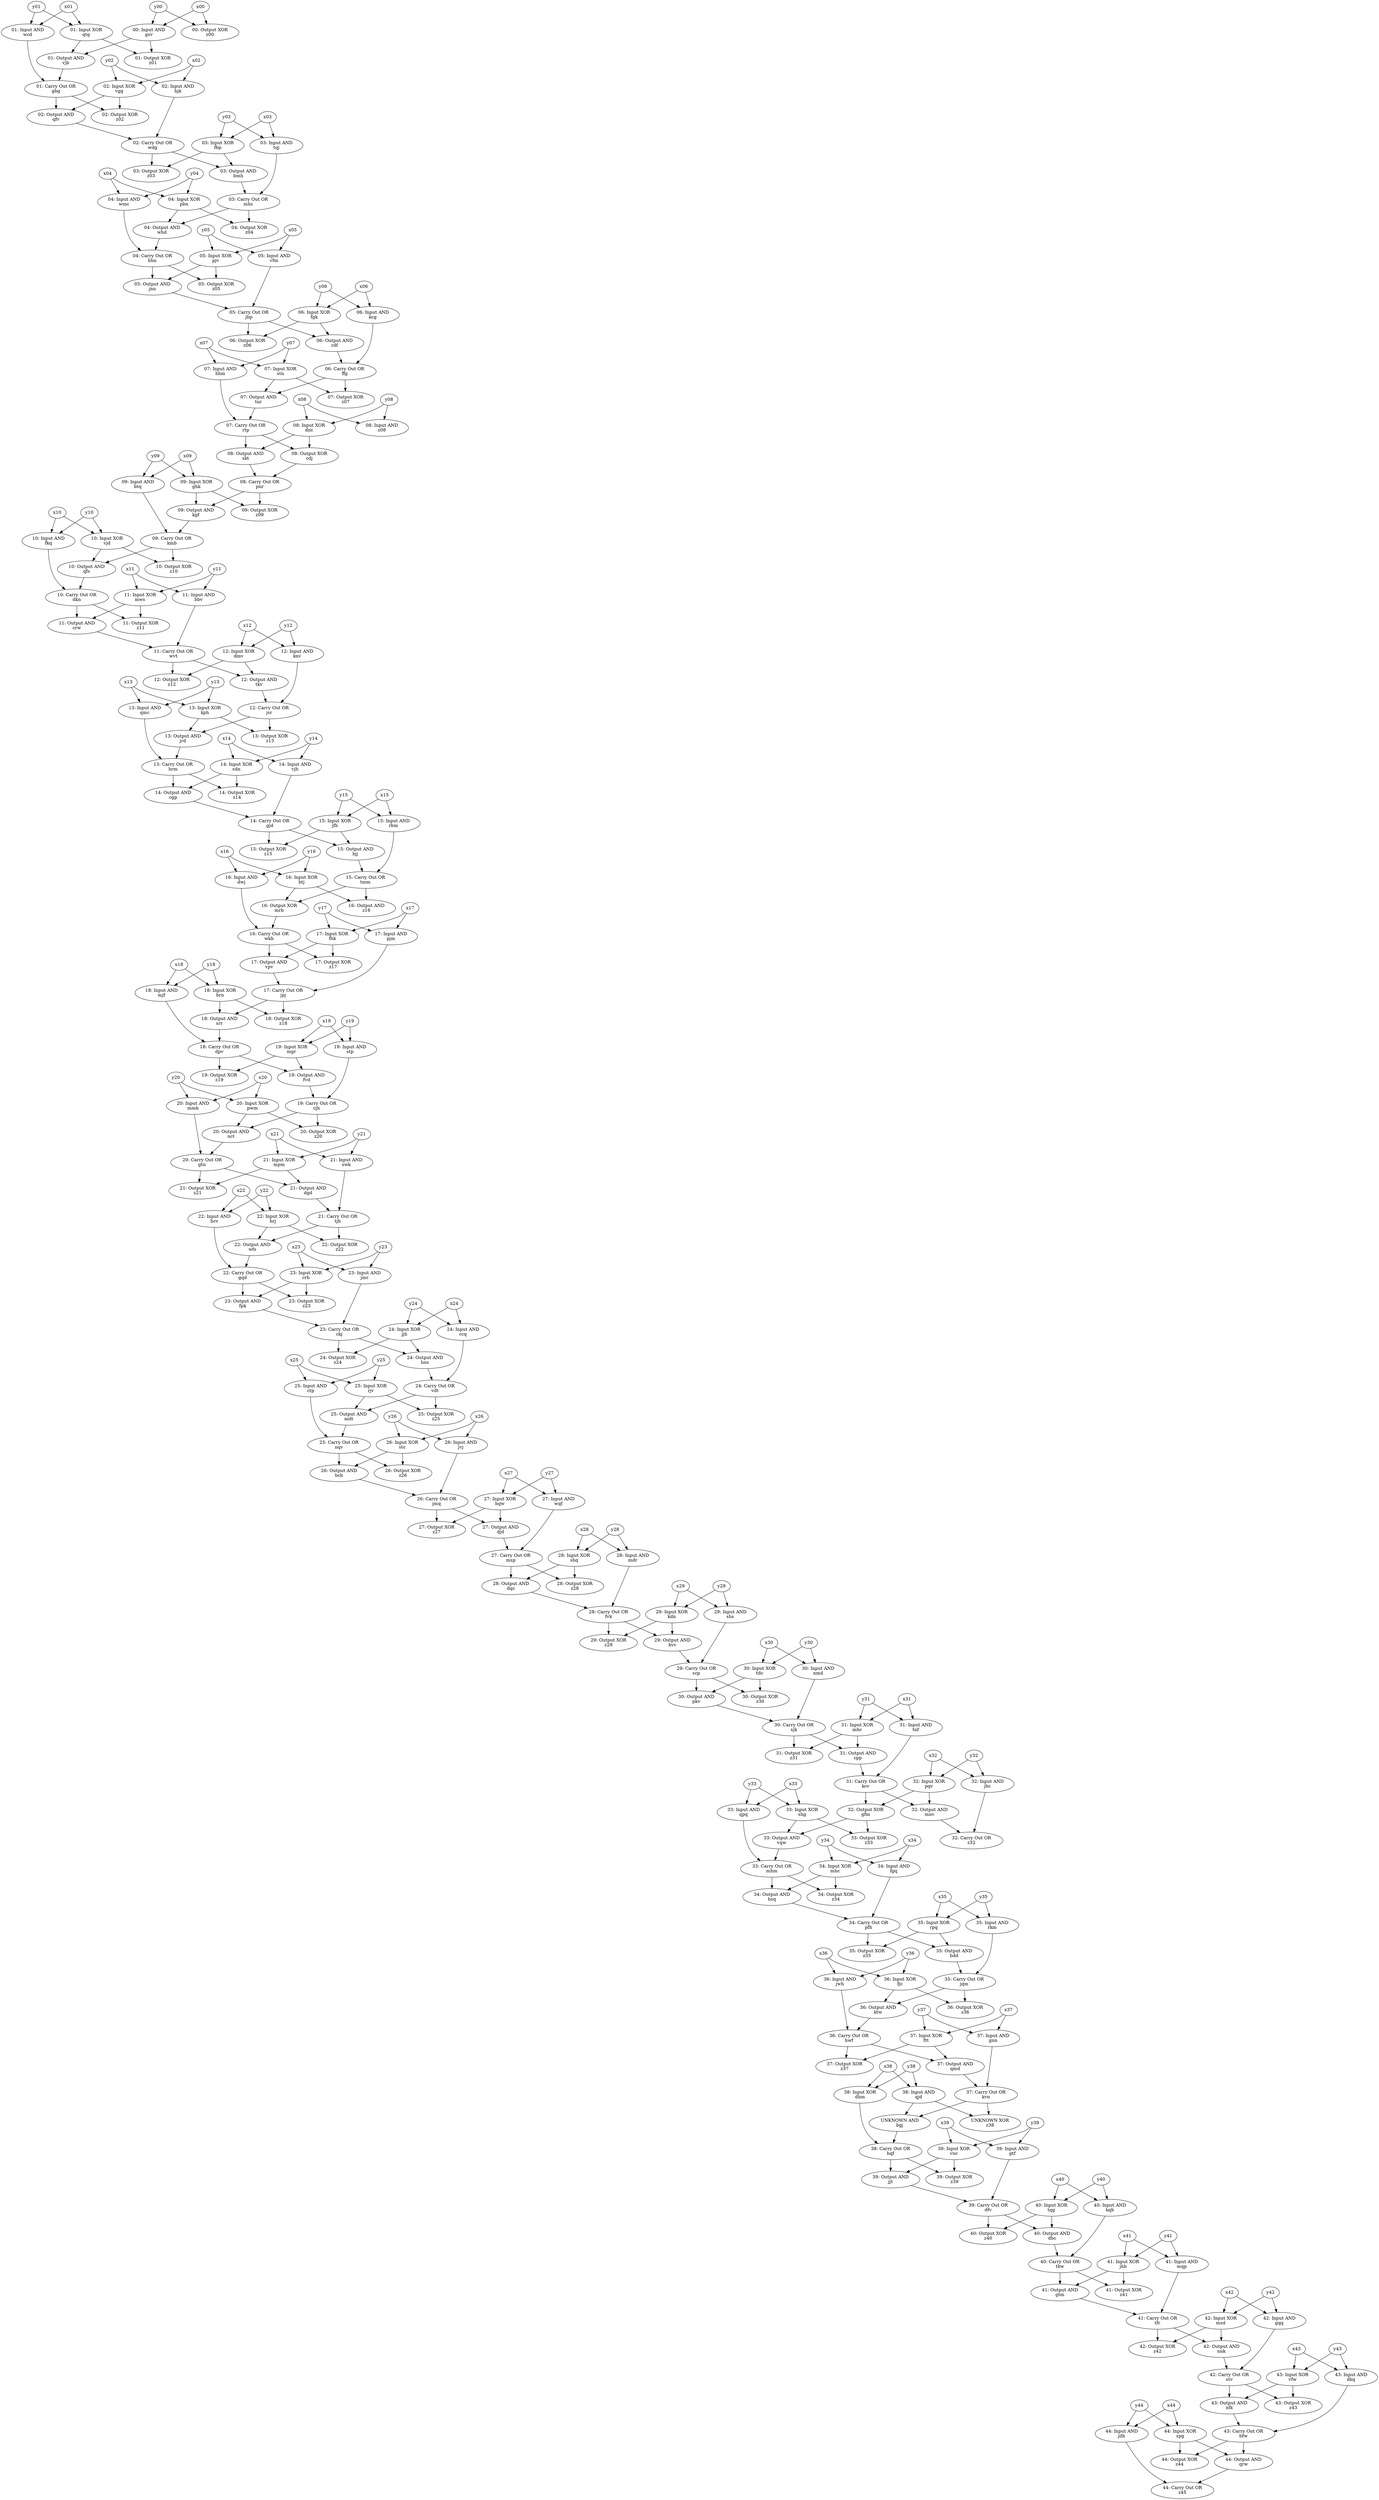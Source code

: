 
digraph G {
gjd -> bjj;
jfh -> bjj;
bjj[label="15: Output AND\nbjj"];

gqq -> stv;
nnk -> stv;
stv[label="42: Carry Out OR\nstv"];

ctp -> nqv;
mdt -> nqv;
nqv[label="25: Carry Out OR\nnqv"];

x01 -> wcd;
y01 -> wcd;
wcd[label="01: Input AND\nwcd"];

scp -> pkv;
tdc -> pkv;
pkv[label="30: Output AND\npkv"];

x43 -> dkq;
y43 -> dkq;
dkq[label="43: Input AND\ndkq"];

x09 -> ghk;
y09 -> ghk;
ghk[label="09: Input XOR\nghk"];

y21 -> mpm;
x21 -> mpm;
mpm[label="21: Input XOR\nmpm"];

kmb -> qfs;
vjd -> qfs;
qfs[label="10: Output AND\nqfs"];

x29 -> shs;
y29 -> shs;
shs[label="29: Input AND\nshs"];

x40 -> kqh;
y40 -> kqh;
kqh[label="40: Input AND\nkqh"];

y39 -> gtf;
x39 -> gtf;
gtf[label="39: Input AND\ngtf"];

y23 -> jmr;
x23 -> jmr;
jmr[label="23: Input AND\njmr"];

y24 -> jjh;
x24 -> jjh;
jjh[label="24: Input XOR\njjh"];

dmv -> z12;
wvt -> z12;
z12[label="12: Output XOR\nz12"];

y34 -> fgq;
x34 -> fgq;
fgq[label="34: Input AND\nfgq"];

y13 -> qmc;
x13 -> qmc;
qmc[label="13: Input AND\nqmc"];

hqw -> djd;
jmq -> djd;
djd[label="27: Output AND\ndjd"];

gnn -> kvn;
qmd -> kvn;
kvn[label="37: Carry Out OR\nkvn"];

tjh -> z22;
hrj -> z22;
z22[label="22: Output XOR\nz22"];

msp -> z28;
shq -> z28;
z28[label="28: Output XOR\nz28"];

y16 -> btj;
x16 -> btj;
btj[label="16: Input XOR\nbtj"];

pbn -> z04;
mhs -> z04;
z04[label="04: Output XOR\nz04"];

djd -> msp;
wqf -> msp;
msp[label="27: Carry Out OR\nmsp"];

y17 -> fhk;
x17 -> fhk;
fhk[label="17: Input XOR\nfhk"];

rpq -> z35;
pfh -> z35;
z35[label="35: Output XOR\nz35"];

cgp -> gjd;
vjh -> gjd;
gjd[label="14: Carry Out OR\ngjd"];

y44 -> spg;
x44 -> spg;
spg[label="44: Input XOR\nspg"];

x44 -> jdh;
y44 -> jdh;
jdh[label="44: Input AND\njdh"];

btj -> z16;
tmm -> z16;
z16[label="16: Output AND\nz16"];

sjk -> cpp;
mbc -> cpp;
cpp[label="31: Output AND\ncpp"];

swk -> tjh;
dgd -> tjh;
tjh[label="21: Carry Out OR\ntjh"];

hcv -> gqd;
wfs -> gqd;
gqd[label="22: Carry Out OR\ngqd"];

nct -> gtn;
mmk -> gtn;
gtn[label="20: Carry Out OR\ngtn"];

dwj -> wkh;
mrb -> wkh;
wkh[label="16: Carry Out OR\nwkh"];

x37 -> gnn;
y37 -> gnn;
gnn[label="37: Input AND\ngnn"];

x38 -> qjd;
y38 -> qjd;
qjd[label="38: Input AND\nqjd"];

vfw -> nfk;
stv -> nfk;
nfk[label="43: Output AND\nnfk"];

kvn -> z38;
qjd -> z38;
z38[label="UNKNOWN XOR\nz38"];

btj -> mrb;
tmm -> mrb;
mrb[label="16: Output XOR\nmrb"];

sdn -> cgp;
hrm -> cgp;
cgp[label="14: Output AND\ncgp"];

sdn -> z14;
hrm -> z14;
z14[label="14: Output XOR\nz14"];

y16 -> dwj;
x16 -> dwj;
dwj[label="16: Input AND\ndwj"];

kph -> jrd;
jsr -> jrd;
jrd[label="13: Output AND\njrd"];

rdf -> ffg;
kcg -> ffg;
ffg[label="06: Carry Out OR\nffg"];

dpv -> z19;
mgr -> z19;
z19[label="19: Output XOR\nz19"];

y10 -> fkq;
x10 -> fkq;
fkq[label="10: Input AND\nfkq"];

y33 -> qpq;
x33 -> qpq;
qpq[label="33: Input AND\nqpq"];

y30 -> tdc;
x30 -> tdc;
tdc[label="30: Input XOR\ntdc"];

x26 -> jvj;
y26 -> jvj;
jvj[label="26: Input AND\njvj"];

x06 -> kcg;
y06 -> kcg;
kcg[label="06: Input AND\nkcg"];

gsv -> z01;
qtg -> z01;
z01[label="01: Output XOR\nz01"];

gbg -> z02;
vgg -> z02;
z02[label="02: Output XOR\nz02"];

jqm -> z36;
fjc -> z36;
z36[label="36: Output XOR\nz36"];

dbc -> tkw;
kqh -> tkw;
tkw[label="40: Carry Out OR\ntkw"];

shg -> vqw;
gfm -> vqw;
vqw[label="33: Output AND\nvqw"];

rbm -> tmm;
bjj -> tmm;
tmm[label="15: Carry Out OR\ntmm"];

dkn -> crw;
mws -> crw;
crw[label="11: Output AND\ncrw"];

x11 -> mws;
y11 -> mws;
mws[label="11: Input XOR\nmws"];

y30 -> nmd;
x30 -> nmd;
nmd[label="30: Input AND\nnmd"];

y19 -> stp;
x19 -> stp;
stp[label="19: Input AND\nstp"];

vdt -> z25;
rjv -> z25;
z25[label="25: Output XOR\nz25"];

x07 -> hhm;
y07 -> hhm;
hhm[label="07: Input AND\nhhm"];

jdh -> z45;
qrw -> z45;
z45[label="44: Carry Out OR\nz45"];

x32 -> pqv;
y32 -> pqv;
pqv[label="32: Input XOR\npqv"];

x42 -> gqq;
y42 -> gqq;
gqq[label="42: Input AND\ngqq"];

brn -> srr;
jpj -> srr;
srr[label="18: Output AND\nsrr"];

y09 -> btq;
x09 -> btq;
btq[label="09: Input AND\nbtq"];

y32 -> jbc;
x32 -> jbc;
jbc[label="32: Input AND\njbc"];

tkw -> gtm;
jhb -> gtm;
gtm[label="41: Output AND\ngtm"];

x12 -> dmv;
y12 -> dmv;
dmv[label="12: Input XOR\ndmv"];

x33 -> shg;
y33 -> shg;
shg[label="33: Input XOR\nshg"];

pnr -> kgf;
ghk -> kgf;
kgf[label="09: Output AND\nkgf"];

y39 -> vnc;
x39 -> vnc;
vnc[label="39: Input XOR\nvnc"];

pwm -> nct;
cjh -> nct;
nct[label="20: Output AND\nnct"];

x20 -> pwm;
y20 -> pwm;
pwm[label="20: Input XOR\npwm"];

rjv -> mdt;
vdt -> mdt;
mdt[label="25: Output AND\nmdt"];

x15 -> rbm;
y15 -> rbm;
rbm[label="15: Input AND\nrbm"];

kvv -> scp;
shs -> scp;
scp[label="29: Carry Out OR\nscp"];

btq -> kmb;
kgf -> kmb;
kmb[label="09: Carry Out OR\nkmb"];

vjd -> z10;
kmb -> z10;
z10[label="10: Output XOR\nz10"];

x15 -> jfh;
y15 -> jfh;
jfh[label="15: Input XOR\njfh"];

dmv -> tkv;
wvt -> tkv;
tkv[label="12: Output AND\ntkv"];

fgk -> rdf;
jbp -> rdf;
rdf[label="06: Output AND\nrdf"];

jqm -> ktw;
fjc -> ktw;
ktw[label="36: Output AND\nktw"];

qfv -> wdg;
hjk -> wdg;
wdg[label="02: Carry Out OR\nwdg"];

dhm -> bqf;
bgj -> bqf;
bqf[label="38: Carry Out OR\nbqf"];

y03 -> tqj;
x03 -> tqj;
tqj[label="03: Input AND\ntqj"];

x02 -> hjk;
y02 -> hjk;
hjk[label="02: Input AND\nhjk"];

gbg -> qfv;
vgg -> qfv;
qfv[label="02: Output AND\nqfv"];

x18 -> mjf;
y18 -> mjf;
mjf[label="18: Input AND\nmjf"];

vpv -> jpj;
pjm -> jpj;
jpj[label="17: Carry Out OR\njpj"];

msd -> nnk;
tfr -> nnk;
nnk[label="42: Output AND\nnnk"];

y29 -> kdn;
x29 -> kdn;
kdn[label="29: Input XOR\nkdn"];

dkn -> z11;
mws -> z11;
z11[label="11: Output XOR\nz11"];

hqw -> z27;
jmq -> z27;
z27[label="27: Output XOR\nz27"];

y36 -> jwh;
x36 -> jwh;
jwh[label="36: Input AND\njwh"];

nmd -> sjk;
pkv -> sjk;
sjk[label="30: Carry Out OR\nsjk"];

jhb -> z41;
tkw -> z41;
z41[label="41: Output XOR\nz41"];

crb -> z23;
gqd -> z23;
z23[label="23: Output XOR\nz23"];

crb -> fpk;
gqd -> fpk;
fpk[label="23: Output AND\nfpk"];

y22 -> hrj;
x22 -> hrj;
hrj[label="22: Input XOR\nhrj"];

y31 -> mbc;
x31 -> mbc;
mbc[label="31: Input XOR\nmbc"];

tdc -> z30;
scp -> z30;
z30[label="30: Output XOR\nz30"];

x28 -> mdr;
y28 -> mdr;
mdr[label="28: Input AND\nmdr"];

stc -> bch;
nqv -> bch;
bch[label="26: Output AND\nbch"];

ftt -> z37;
hwf -> z37;
z37[label="37: Output XOR\nz37"];

y31 -> tnf;
x31 -> tnf;
tnf[label="31: Input AND\ntnf"];

qpq -> mhm;
vqw -> mhm;
mhm[label="33: Carry Out OR\nmhm"];

jsr -> z13;
kph -> z13;
z13[label="13: Output XOR\nz13"];

y43 -> vfw;
x43 -> vfw;
vfw[label="43: Input XOR\nvfw"];

y08 -> dnc;
x08 -> dnc;
dnc[label="08: Input XOR\ndnc"];

x22 -> hcv;
y22 -> hcv;
hcv[label="22: Input AND\nhcv"];

gfm -> z33;
shg -> z33;
z33[label="33: Output XOR\nz33"];

pwm -> z20;
cjh -> z20;
z20[label="20: Output XOR\nz20"];

x01 -> qtg;
y01 -> qtg;
qtg[label="01: Input XOR\nqtg"];

y11 -> bbv;
x11 -> bbv;
bbv[label="11: Input AND\nbbv"];

x38 -> dhm;
y38 -> dhm;
dhm[label="38: Input XOR\ndhm"];

y27 -> hqw;
x27 -> hqw;
hqw[label="27: Input XOR\nhqw"];

fvk -> kvv;
kdn -> kvv;
kvv[label="29: Output AND\nkvv"];

x12 -> knv;
y12 -> knv;
knv[label="12: Input AND\nknv"];

x35 -> rpq;
y35 -> rpq;
rpq[label="35: Input XOR\nrpq"];

x21 -> swk;
y21 -> swk;
swk[label="21: Input AND\nswk"];

y03 -> fbp;
x03 -> fbp;
fbp[label="03: Input XOR\nfbp"];

bmh -> mhs;
tqj -> mhs;
mhs[label="03: Carry Out OR\nmhs"];

stn -> tnr;
ffg -> tnr;
tnr[label="07: Output AND\ntnr"];

x37 -> ftt;
y37 -> ftt;
ftt[label="37: Input XOR\nftt"];

jrd -> hrm;
qmc -> hrm;
hrm[label="13: Carry Out OR\nhrm"];

gsv -> vjb;
qtg -> vjb;
vjb[label="01: Output AND\nvjb"];

wdg -> z03;
fbp -> z03;
z03[label="03: Output XOR\nz03"];

y19 -> mgr;
x19 -> mgr;
mgr[label="19: Input XOR\nmgr"];

kcv -> gfm;
pqv -> gfm;
gfm[label="32: Output XOR\ngfm"];

pqv -> mnv;
kcv -> mnv;
mnv[label="32: Output AND\nmnv"];

y35 -> rkm;
x35 -> rkm;
rkm[label="35: Input AND\nrkm"];

x40 -> tqg;
y40 -> tqg;
tqg[label="40: Input XOR\ntqg"];

tnr -> rtp;
hhm -> rtp;
rtp[label="07: Carry Out OR\nrtp"];

fpk -> ckj;
jmr -> ckj;
ckj[label="23: Carry Out OR\nckj"];

msd -> z42;
tfr -> z42;
z42[label="42: Output XOR\nz42"];

rkm -> jqm;
bdd -> jqm;
jqm[label="35: Carry Out OR\njqm"];

ckj -> hns;
jjh -> hns;
hns[label="24: Output AND\nhns"];

hwf -> qmd;
ftt -> qmd;
qmd[label="37: Output AND\nqmd"];

x05 -> pjv;
y05 -> pjv;
pjv[label="05: Input XOR\npjv"];

y25 -> ctp;
x25 -> ctp;
ctp[label="25: Input AND\nctp"];

y14 -> sdn;
x14 -> sdn;
sdn[label="14: Input XOR\nsdn"];

nfk -> bfw;
dkq -> bfw;
bfw[label="43: Carry Out OR\nbfw"];

x41 -> mqp;
y41 -> mqp;
mqp[label="41: Input AND\nmqp"];

dnc -> cdj;
rtp -> cdj;
cdj[label="08: Output XOR\ncdj"];

fhk -> vpv;
wkh -> vpv;
vpv[label="17: Output AND\nvpv"];

x23 -> crb;
y23 -> crb;
crb[label="23: Input XOR\ncrb"];

tqg -> dbc;
dfv -> dbc;
dbc[label="40: Output AND\ndbc"];

x17 -> pjm;
y17 -> pjm;
pjm[label="17: Input AND\npjm"];

x25 -> rjv;
y25 -> rjv;
rjv[label="25: Input XOR\nrjv"];

wmc -> bhn;
whd -> bhn;
bhn[label="04: Carry Out OR\nbhn"];

nqv -> z26;
stc -> z26;
z26[label="26: Output XOR\nz26"];

spg -> qrw;
bfw -> qrw;
qrw[label="44: Output AND\nqrw"];

jfh -> z15;
gjd -> z15;
z15[label="15: Output XOR\nz15"];

mpm -> z21;
gtn -> z21;
z21[label="21: Output XOR\nz21"];

y14 -> vjh;
x14 -> vjh;
vjh[label="14: Input AND\nvjh"];

bqf -> z39;
vnc -> z39;
z39[label="39: Output XOR\nz39"];

hsq -> pfh;
fgq -> pfh;
pfh[label="34: Carry Out OR\npfh"];

gtn -> dgd;
mpm -> dgd;
dgd[label="21: Output AND\ndgd"];

crw -> wvt;
bbv -> wvt;
wvt[label="11: Carry Out OR\nwvt"];

gtf -> dfv;
jjt -> dfv;
dfv[label="39: Carry Out OR\ndfv"];

kdn -> z29;
fvk -> z29;
z29[label="29: Output XOR\nz29"];

spg -> z44;
bfw -> z44;
z44[label="44: Output XOR\nz44"];

pjv -> z05;
bhn -> z05;
z05[label="05: Output XOR\nz05"];

mhm -> z34;
mhc -> z34;
z34[label="34: Output XOR\nz34"];

mjf -> dpv;
srr -> dpv;
dpv[label="18: Carry Out OR\ndpv"];

tqg -> z40;
dfv -> z40;
z40[label="40: Output XOR\nz40"];

mhs -> whd;
pbn -> whd;
whd[label="04: Output AND\nwhd"];

wdg -> bmh;
fbp -> bmh;
bmh[label="03: Output AND\nbmh"];

ktw -> hwf;
jwh -> hwf;
hwf[label="36: Carry Out OR\nhwf"];

y04 -> pbn;
x04 -> pbn;
pbn[label="04: Input XOR\npbn"];

x06 -> fgk;
y06 -> fgk;
fgk[label="06: Input XOR\nfgk"];

mbc -> z31;
sjk -> z31;
z31[label="31: Output XOR\nz31"];

x34 -> mhc;
y34 -> mhc;
mhc[label="34: Input XOR\nmhc"];

jvj -> jmq;
bch -> jmq;
jmq[label="26: Carry Out OR\njmq"];

x26 -> stc;
y26 -> stc;
stc[label="26: Input XOR\nstc"];

x04 -> wmc;
y04 -> wmc;
wmc[label="04: Input AND\nwmc"];

y05 -> vfm;
x05 -> vfm;
vfm[label="05: Input AND\nvfm"];

msp -> dqc;
shq -> dqc;
dqc[label="28: Output AND\ndqc"];

jpj -> z18;
brn -> z18;
z18[label="18: Output XOR\nz18"];

cpp -> kcv;
tnf -> kcv;
kcv[label="31: Carry Out OR\nkcv"];

pjv -> jnn;
bhn -> jnn;
jnn[label="05: Output AND\njnn"];

qjd -> bgj;
kvn -> bgj;
bgj[label="UNKNOWN AND\nbgj"];

x42 -> msd;
y42 -> msd;
msd[label="42: Input XOR\nmsd"];

ckj -> z24;
jjh -> z24;
z24[label="24: Output XOR\nz24"];

fgk -> z06;
jbp -> z06;
z06[label="06: Output XOR\nz06"];

rtp -> skt;
dnc -> skt;
skt[label="08: Output AND\nskt"];

bqf -> jjt;
vnc -> jjt;
jjt[label="39: Output AND\njjt"];

jnn -> jbp;
vfm -> jbp;
jbp[label="05: Carry Out OR\njbp"];

knv -> jsr;
tkv -> jsr;
jsr[label="12: Carry Out OR\njsr"];

dpv -> fvd;
mgr -> fvd;
fvd[label="19: Output AND\nfvd"];

vjb -> gbg;
wcd -> gbg;
gbg[label="01: Carry Out OR\ngbg"];

mdr -> fvk;
dqc -> fvk;
fvk[label="28: Carry Out OR\nfvk"];

x10 -> vjd;
y10 -> vjd;
vjd[label="10: Input XOR\nvjd"];

ccq -> vdt;
hns -> vdt;
vdt[label="24: Carry Out OR\nvdt"];

y13 -> kph;
x13 -> kph;
kph[label="13: Input XOR\nkph"];

ghk -> z09;
pnr -> z09;
z09[label="09: Output XOR\nz09"];

y36 -> fjc;
x36 -> fjc;
fjc[label="36: Input XOR\nfjc"];

x18 -> brn;
y18 -> brn;
brn[label="18: Input XOR\nbrn"];

skt -> pnr;
cdj -> pnr;
pnr[label="08: Carry Out OR\npnr"];

fkq -> dkn;
qfs -> dkn;
dkn[label="10: Carry Out OR\ndkn"];

y08 -> z08;
x08 -> z08;
z08[label="08: Input AND\nz08"];

gtm -> tfr;
mqp -> tfr;
tfr[label="41: Carry Out OR\ntfr"];

mhm -> hsq;
mhc -> hsq;
hsq[label="34: Output AND\nhsq"];

jbc -> z32;
mnv -> z32;
z32[label="32: Carry Out OR\nz32"];

rpq -> bdd;
pfh -> bdd;
bdd[label="35: Output AND\nbdd"];

x27 -> wqf;
y27 -> wqf;
wqf[label="27: Input AND\nwqf"];

x00 -> gsv;
y00 -> gsv;
gsv[label="00: Input AND\ngsv"];

y41 -> jhb;
x41 -> jhb;
jhb[label="41: Input XOR\njhb"];

hrj -> wfs;
tjh -> wfs;
wfs[label="22: Output AND\nwfs"];

x02 -> vgg;
y02 -> vgg;
vgg[label="02: Input XOR\nvgg"];

wkh -> z17;
fhk -> z17;
z17[label="17: Output XOR\nz17"];

stv -> z43;
vfw -> z43;
z43[label="43: Output XOR\nz43"];

y07 -> stn;
x07 -> stn;
stn[label="07: Input XOR\nstn"];

x20 -> mmk;
y20 -> mmk;
mmk[label="20: Input AND\nmmk"];

x00 -> z00;
y00 -> z00;
z00[label="00: Output XOR\nz00"];

stp -> cjh;
fvd -> cjh;
cjh[label="19: Carry Out OR\ncjh"];

ffg -> z07;
stn -> z07;
z07[label="07: Output XOR\nz07"];

y24 -> ccq;
x24 -> ccq;
ccq[label="24: Input AND\nccq"];

x28 -> shq;
y28 -> shq;
shq[label="28: Input XOR\nshq"];

}